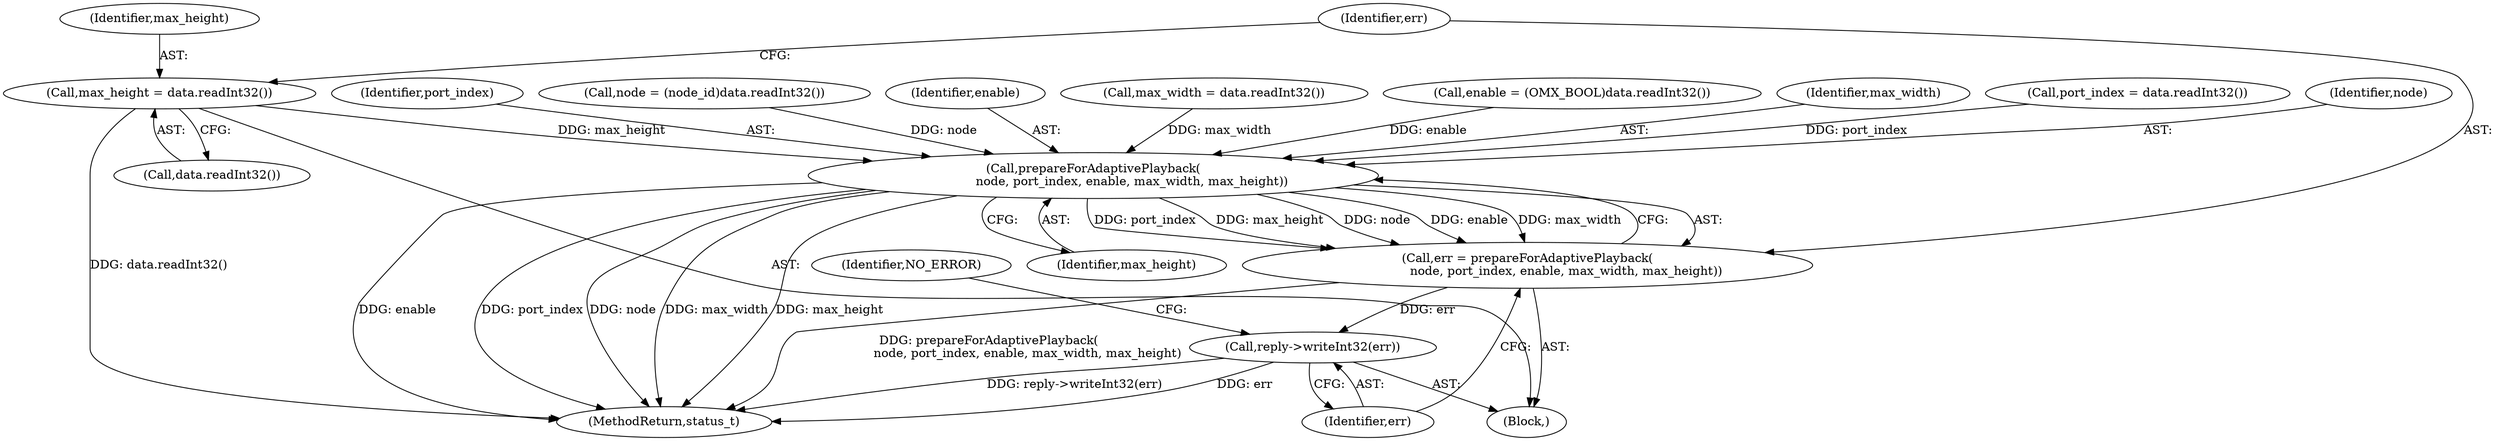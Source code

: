 digraph "0_Android_8d87321b704cb3f88e8cae668937d001fd63d5e3@API" {
"1000869" [label="(Call,max_height = data.readInt32())"];
"1000875" [label="(Call,prepareForAdaptivePlayback(\n                    node, port_index, enable, max_width, max_height))"];
"1000873" [label="(Call,err = prepareForAdaptivePlayback(\n                    node, port_index, enable, max_width, max_height))"];
"1000881" [label="(Call,reply->writeInt32(err))"];
"1000865" [label="(Call,max_width = data.readInt32())"];
"1000870" [label="(Identifier,max_height)"];
"1000859" [label="(Call,enable = (OMX_BOOL)data.readInt32())"];
"1001207" [label="(MethodReturn,status_t)"];
"1000879" [label="(Identifier,max_width)"];
"1000874" [label="(Identifier,err)"];
"1000855" [label="(Call,port_index = data.readInt32())"];
"1000873" [label="(Call,err = prepareForAdaptivePlayback(\n                    node, port_index, enable, max_width, max_height))"];
"1000882" [label="(Identifier,err)"];
"1000871" [label="(Call,data.readInt32())"];
"1000876" [label="(Identifier,node)"];
"1000877" [label="(Identifier,port_index)"];
"1000849" [label="(Call,node = (node_id)data.readInt32())"];
"1000875" [label="(Call,prepareForAdaptivePlayback(\n                    node, port_index, enable, max_width, max_height))"];
"1000843" [label="(Block,)"];
"1000880" [label="(Identifier,max_height)"];
"1000878" [label="(Identifier,enable)"];
"1000869" [label="(Call,max_height = data.readInt32())"];
"1000884" [label="(Identifier,NO_ERROR)"];
"1000881" [label="(Call,reply->writeInt32(err))"];
"1000869" -> "1000843"  [label="AST: "];
"1000869" -> "1000871"  [label="CFG: "];
"1000870" -> "1000869"  [label="AST: "];
"1000871" -> "1000869"  [label="AST: "];
"1000874" -> "1000869"  [label="CFG: "];
"1000869" -> "1001207"  [label="DDG: data.readInt32()"];
"1000869" -> "1000875"  [label="DDG: max_height"];
"1000875" -> "1000873"  [label="AST: "];
"1000875" -> "1000880"  [label="CFG: "];
"1000876" -> "1000875"  [label="AST: "];
"1000877" -> "1000875"  [label="AST: "];
"1000878" -> "1000875"  [label="AST: "];
"1000879" -> "1000875"  [label="AST: "];
"1000880" -> "1000875"  [label="AST: "];
"1000873" -> "1000875"  [label="CFG: "];
"1000875" -> "1001207"  [label="DDG: enable"];
"1000875" -> "1001207"  [label="DDG: max_width"];
"1000875" -> "1001207"  [label="DDG: node"];
"1000875" -> "1001207"  [label="DDG: max_height"];
"1000875" -> "1001207"  [label="DDG: port_index"];
"1000875" -> "1000873"  [label="DDG: port_index"];
"1000875" -> "1000873"  [label="DDG: max_height"];
"1000875" -> "1000873"  [label="DDG: node"];
"1000875" -> "1000873"  [label="DDG: enable"];
"1000875" -> "1000873"  [label="DDG: max_width"];
"1000849" -> "1000875"  [label="DDG: node"];
"1000855" -> "1000875"  [label="DDG: port_index"];
"1000859" -> "1000875"  [label="DDG: enable"];
"1000865" -> "1000875"  [label="DDG: max_width"];
"1000873" -> "1000843"  [label="AST: "];
"1000874" -> "1000873"  [label="AST: "];
"1000882" -> "1000873"  [label="CFG: "];
"1000873" -> "1001207"  [label="DDG: prepareForAdaptivePlayback(\n                    node, port_index, enable, max_width, max_height)"];
"1000873" -> "1000881"  [label="DDG: err"];
"1000881" -> "1000843"  [label="AST: "];
"1000881" -> "1000882"  [label="CFG: "];
"1000882" -> "1000881"  [label="AST: "];
"1000884" -> "1000881"  [label="CFG: "];
"1000881" -> "1001207"  [label="DDG: reply->writeInt32(err)"];
"1000881" -> "1001207"  [label="DDG: err"];
}
